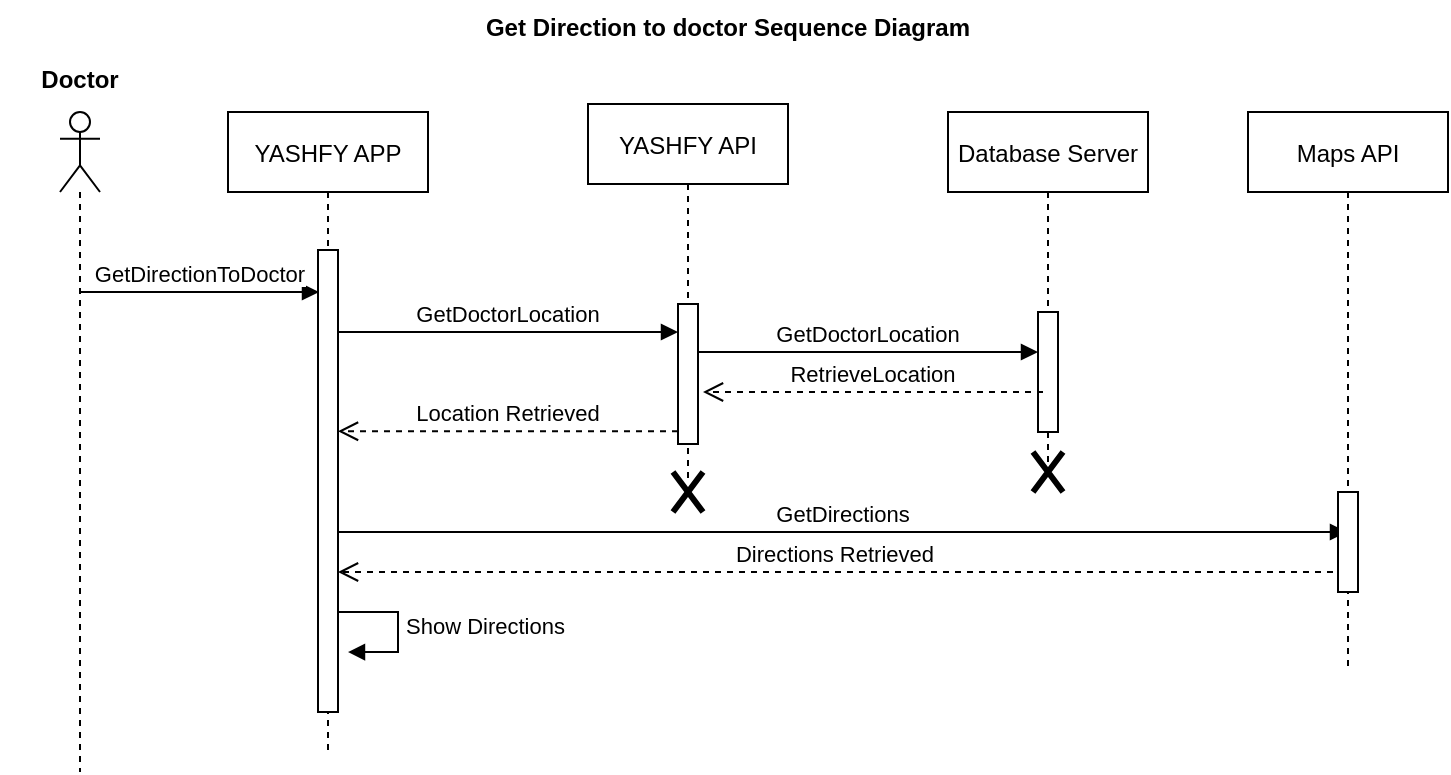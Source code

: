 <mxfile version="16.6.4" type="device"><diagram id="kgpKYQtTHZ0yAKxKKP6v" name="Page-1"><mxGraphModel dx="1085" dy="539" grid="1" gridSize="10" guides="1" tooltips="1" connect="1" arrows="1" fold="1" page="1" pageScale="1" pageWidth="850" pageHeight="1100" math="0" shadow="0"><root><mxCell id="0"/><mxCell id="1" parent="0"/><mxCell id="3nuBFxr9cyL0pnOWT2aG-1" value="YASHFY APP" style="shape=umlLifeline;perimeter=lifelinePerimeter;container=1;collapsible=0;recursiveResize=0;rounded=0;shadow=0;strokeWidth=1;" parent="1" vertex="1"><mxGeometry x="120" y="80" width="100" height="320" as="geometry"/></mxCell><mxCell id="3nuBFxr9cyL0pnOWT2aG-2" value="" style="points=[];perimeter=orthogonalPerimeter;rounded=0;shadow=0;strokeWidth=1;" parent="3nuBFxr9cyL0pnOWT2aG-1" vertex="1"><mxGeometry x="45" y="69" width="10" height="231" as="geometry"/></mxCell><mxCell id="Q5_kEp4C6wmAfCaZ95lo-2" value="GetDirectionToDoctor" style="verticalAlign=bottom;endArrow=block;shadow=0;strokeWidth=1;" edge="1" parent="3nuBFxr9cyL0pnOWT2aG-1" source="Q5_kEp4C6wmAfCaZ95lo-1"><mxGeometry relative="1" as="geometry"><mxPoint x="-44" y="90.0" as="sourcePoint"/><mxPoint x="45.5" y="90.0" as="targetPoint"/></mxGeometry></mxCell><mxCell id="Q5_kEp4C6wmAfCaZ95lo-10" value="Location Retrieved" style="verticalAlign=bottom;endArrow=open;dashed=1;endSize=8;exitX=0;exitY=0.95;shadow=0;strokeWidth=1;" edge="1" parent="3nuBFxr9cyL0pnOWT2aG-1"><mxGeometry relative="1" as="geometry"><mxPoint x="55.0" y="159.63" as="targetPoint"/><mxPoint x="225" y="159.63" as="sourcePoint"/></mxGeometry></mxCell><mxCell id="Q5_kEp4C6wmAfCaZ95lo-43" value="GetDirections" style="verticalAlign=bottom;endArrow=block;shadow=0;strokeWidth=1;" edge="1" parent="3nuBFxr9cyL0pnOWT2aG-1" target="3nuBFxr9cyL0pnOWT2aG-5"><mxGeometry relative="1" as="geometry"><mxPoint x="55.0" y="210.0" as="sourcePoint"/><mxPoint x="225" y="210" as="targetPoint"/></mxGeometry></mxCell><mxCell id="Q5_kEp4C6wmAfCaZ95lo-34" value="Show Directions" style="edgeStyle=orthogonalEdgeStyle;html=1;align=left;spacingLeft=2;endArrow=block;rounded=0;entryX=1;entryY=0;" edge="1" parent="3nuBFxr9cyL0pnOWT2aG-1"><mxGeometry relative="1" as="geometry"><mxPoint x="55" y="250.04" as="sourcePoint"/><Array as="points"><mxPoint x="85" y="250.04"/></Array><mxPoint x="60" y="270.04" as="targetPoint"/></mxGeometry></mxCell><mxCell id="3nuBFxr9cyL0pnOWT2aG-5" value="Maps API" style="shape=umlLifeline;perimeter=lifelinePerimeter;container=1;collapsible=0;recursiveResize=0;rounded=0;shadow=0;strokeWidth=1;" parent="1" vertex="1"><mxGeometry x="630" y="80" width="100" height="280" as="geometry"/></mxCell><mxCell id="3nuBFxr9cyL0pnOWT2aG-6" value="" style="points=[];perimeter=orthogonalPerimeter;rounded=0;shadow=0;strokeWidth=1;" parent="3nuBFxr9cyL0pnOWT2aG-5" vertex="1"><mxGeometry x="45" y="190" width="10" height="50" as="geometry"/></mxCell><mxCell id="3nuBFxr9cyL0pnOWT2aG-8" value="GetDoctorLocation" style="verticalAlign=bottom;endArrow=block;entryX=0;entryY=0;shadow=0;strokeWidth=1;" parent="1" edge="1"><mxGeometry relative="1" as="geometry"><mxPoint x="175.0" y="190.0" as="sourcePoint"/><mxPoint x="345.0" y="190.0" as="targetPoint"/></mxGeometry></mxCell><mxCell id="Q5_kEp4C6wmAfCaZ95lo-1" value="" style="shape=umlLifeline;participant=umlActor;perimeter=lifelinePerimeter;whiteSpace=wrap;html=1;container=1;collapsible=0;recursiveResize=0;verticalAlign=top;spacingTop=36;outlineConnect=0;" vertex="1" parent="1"><mxGeometry x="36" y="80" width="20" height="330" as="geometry"/></mxCell><mxCell id="Q5_kEp4C6wmAfCaZ95lo-18" value="" style="shape=umlDestroy;whiteSpace=wrap;html=1;strokeWidth=3;" vertex="1" parent="1"><mxGeometry x="342.5" y="260" width="15" height="20" as="geometry"/></mxCell><mxCell id="Q5_kEp4C6wmAfCaZ95lo-21" value="Doctor" style="text;align=center;fontStyle=1;verticalAlign=middle;spacingLeft=3;spacingRight=3;strokeColor=none;rotatable=0;points=[[0,0.5],[1,0.5]];portConstraint=eastwest;" vertex="1" parent="1"><mxGeometry x="6" y="50" width="80" height="26" as="geometry"/></mxCell><mxCell id="Q5_kEp4C6wmAfCaZ95lo-22" value="Get Direction to doctor Sequence Diagram" style="text;align=center;fontStyle=1;verticalAlign=middle;spacingLeft=3;spacingRight=3;strokeColor=none;rotatable=0;points=[[0,0.5],[1,0.5]];portConstraint=eastwest;" vertex="1" parent="1"><mxGeometry x="330" y="24" width="80" height="26" as="geometry"/></mxCell><mxCell id="Q5_kEp4C6wmAfCaZ95lo-37" value="YASHFY API" style="shape=umlLifeline;perimeter=lifelinePerimeter;container=1;collapsible=0;recursiveResize=0;rounded=0;shadow=0;strokeWidth=1;" vertex="1" parent="1"><mxGeometry x="300" y="76" width="100" height="190" as="geometry"/></mxCell><mxCell id="Q5_kEp4C6wmAfCaZ95lo-38" value="" style="points=[];perimeter=orthogonalPerimeter;rounded=0;shadow=0;strokeWidth=1;" vertex="1" parent="Q5_kEp4C6wmAfCaZ95lo-37"><mxGeometry x="45" y="100" width="10" height="70" as="geometry"/></mxCell><mxCell id="Q5_kEp4C6wmAfCaZ95lo-41" value="GetDoctorLocation" style="verticalAlign=bottom;endArrow=block;entryX=0;entryY=0;shadow=0;strokeWidth=1;" edge="1" parent="Q5_kEp4C6wmAfCaZ95lo-37"><mxGeometry relative="1" as="geometry"><mxPoint x="55.0" y="124.0" as="sourcePoint"/><mxPoint x="225" y="124.0" as="targetPoint"/></mxGeometry></mxCell><mxCell id="Q5_kEp4C6wmAfCaZ95lo-39" value="Database Server" style="shape=umlLifeline;perimeter=lifelinePerimeter;container=1;collapsible=0;recursiveResize=0;rounded=0;shadow=0;strokeWidth=1;" vertex="1" parent="1"><mxGeometry x="480" y="80" width="100" height="180" as="geometry"/></mxCell><mxCell id="Q5_kEp4C6wmAfCaZ95lo-40" value="" style="points=[];perimeter=orthogonalPerimeter;rounded=0;shadow=0;strokeWidth=1;" vertex="1" parent="Q5_kEp4C6wmAfCaZ95lo-39"><mxGeometry x="45" y="100" width="10" height="60" as="geometry"/></mxCell><mxCell id="Q5_kEp4C6wmAfCaZ95lo-42" value="RetrieveLocation" style="verticalAlign=bottom;endArrow=open;dashed=1;endSize=8;exitX=0;exitY=0.95;shadow=0;strokeWidth=1;" edge="1" parent="1"><mxGeometry relative="1" as="geometry"><mxPoint x="357.5" y="220.0" as="targetPoint"/><mxPoint x="527.5" y="220.0" as="sourcePoint"/></mxGeometry></mxCell><mxCell id="Q5_kEp4C6wmAfCaZ95lo-44" value="Directions Retrieved" style="verticalAlign=bottom;endArrow=open;dashed=1;endSize=8;exitX=0;exitY=0.95;shadow=0;strokeWidth=1;" edge="1" parent="1" target="3nuBFxr9cyL0pnOWT2aG-2"><mxGeometry relative="1" as="geometry"><mxPoint x="502.5" y="310.0" as="targetPoint"/><mxPoint x="672.5" y="310.0" as="sourcePoint"/></mxGeometry></mxCell><mxCell id="Q5_kEp4C6wmAfCaZ95lo-45" value="" style="shape=umlDestroy;whiteSpace=wrap;html=1;strokeWidth=3;" vertex="1" parent="1"><mxGeometry x="522.5" y="250" width="15" height="20" as="geometry"/></mxCell></root></mxGraphModel></diagram></mxfile>